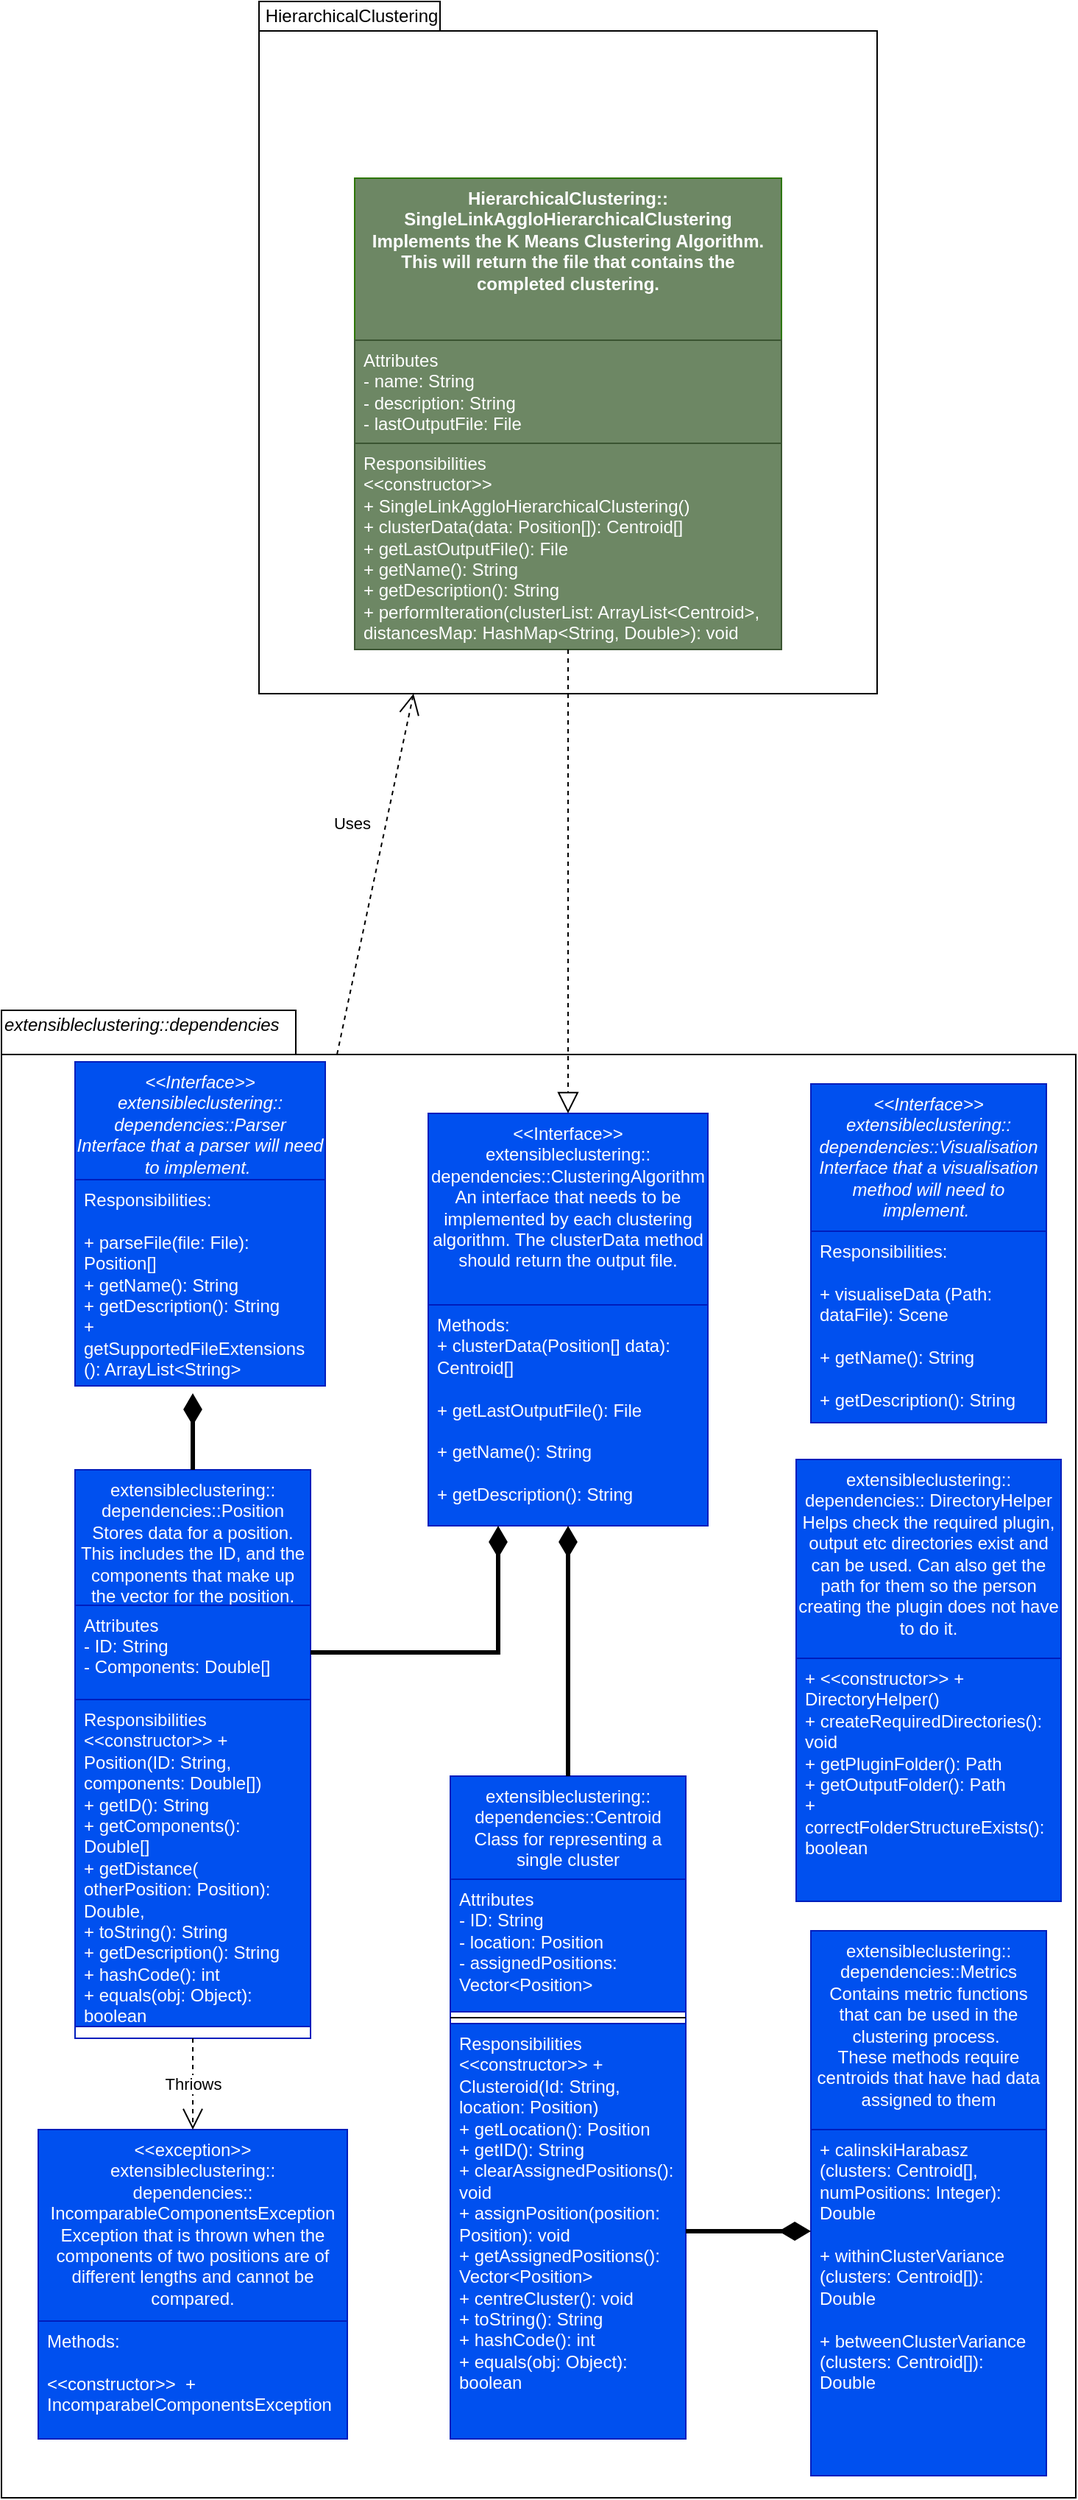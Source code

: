 <mxfile version="14.4.3" type="device"><diagram id="C5RBs43oDa-KdzZeNtuy" name="Page-1"><mxGraphModel dx="1933" dy="2166" grid="1" gridSize="10" guides="1" tooltips="1" connect="1" arrows="1" fold="1" page="1" pageScale="1" pageWidth="827" pageHeight="1169" math="0" shadow="0"><root><mxCell id="WIyWlLk6GJQsqaUBKTNV-0"/><mxCell id="WIyWlLk6GJQsqaUBKTNV-1" parent="WIyWlLk6GJQsqaUBKTNV-0"/><mxCell id="_c6p7peZff2YuiIEvVk1-25" value="" style="shape=folder;fontStyle=1;spacingTop=10;tabWidth=123;tabHeight=20;tabPosition=left;html=1;" parent="WIyWlLk6GJQsqaUBKTNV-1" vertex="1"><mxGeometry x="-603" y="-600" width="420" height="470" as="geometry"/></mxCell><mxCell id="IRKmWkOB3k26f_UwQ9ZZ-2" value="HierarchicalClustering:: SingleLinkAggloHierarchicalClustering&lt;br&gt;Implements the K Means Clustering Algorithm. This will return the file that contains the completed clustering." style="swimlane;fontStyle=1;align=center;verticalAlign=top;childLayout=stackLayout;horizontal=1;startSize=110;horizontalStack=0;resizeParent=1;resizeParentMax=0;resizeLast=0;collapsible=1;marginBottom=0;whiteSpace=wrap;labelBorderColor=none;html=1;strokeColor=#2D7600;fontColor=#ffffff;fillColor=#6D8764;" parent="WIyWlLk6GJQsqaUBKTNV-1" vertex="1"><mxGeometry x="-538" y="-480" width="290" height="320" as="geometry"/></mxCell><mxCell id="j5GkgwbDZ2L_h1NESqFo-0" value="Attributes&#10;- name: String&#10;- description: String&#10;- lastOutputFile: File" style="text;align=left;verticalAlign=top;spacingLeft=4;spacingRight=4;overflow=hidden;rotatable=0;points=[[0,0.5],[1,0.5]];portConstraint=eastwest;rounded=0;shadow=0;html=0;fontStyle=0;whiteSpace=wrap;strokeColor=#3A5431;fontColor=#ffffff;fillColor=#6D8764;" parent="IRKmWkOB3k26f_UwQ9ZZ-2" vertex="1"><mxGeometry y="110" width="290" height="70" as="geometry"/></mxCell><mxCell id="IRKmWkOB3k26f_UwQ9ZZ-5" value="Responsibilities&#10;&lt;&lt;constructor&gt;&gt; + SingleLinkAggloHierarchicalClustering()&#10;+ clusterData(data: Position[]): Centroid[]&#10;+ getLastOutputFile(): File&#10;+ getName(): String&#10;+ getDescription(): String&#10;+ performIteration(clusterList: ArrayList&lt;Centroid&gt;, distancesMap: HashMap&lt;String, Double&gt;): void" style="text;strokeColor=#3A5431;fillColor=#6d8764;align=left;verticalAlign=top;spacingLeft=4;spacingRight=4;overflow=hidden;rotatable=0;points=[[0,0.5],[1,0.5]];portConstraint=eastwest;whiteSpace=wrap;fontColor=#ffffff;" parent="IRKmWkOB3k26f_UwQ9ZZ-2" vertex="1"><mxGeometry y="180" width="290" height="140" as="geometry"/></mxCell><mxCell id="_c6p7peZff2YuiIEvVk1-0" value="" style="shape=folder;fontStyle=1;spacingTop=10;tabWidth=200;tabHeight=30;tabPosition=left;html=1;" parent="WIyWlLk6GJQsqaUBKTNV-1" vertex="1"><mxGeometry x="-778" y="85" width="730" height="1010" as="geometry"/></mxCell><mxCell id="_c6p7peZff2YuiIEvVk1-3" value="extensibleclustering::&#10;dependencies::Position&#10;Stores data for a position. This includes the ID, and the components that make up the vector for the position." style="swimlane;fontStyle=0;align=center;verticalAlign=top;childLayout=stackLayout;horizontal=1;startSize=92;horizontalStack=0;resizeParent=1;resizeLast=0;collapsible=1;marginBottom=0;rounded=0;shadow=0;strokeWidth=1;whiteSpace=wrap;fillColor=#0050ef;strokeColor=#001DBC;fontColor=#ffffff;" parent="WIyWlLk6GJQsqaUBKTNV-1" vertex="1"><mxGeometry x="-728" y="397" width="160" height="386" as="geometry"><mxRectangle x="130" y="380" width="160" height="26" as="alternateBounds"/></mxGeometry></mxCell><mxCell id="_c6p7peZff2YuiIEvVk1-4" value="Attributes&#10;- ID: String&#10;- Components: Double[]" style="text;align=left;verticalAlign=top;spacingLeft=4;spacingRight=4;overflow=hidden;rotatable=0;points=[[0,0.5],[1,0.5]];portConstraint=eastwest;rounded=0;shadow=0;html=0;fontStyle=0;fillColor=#0050ef;strokeColor=#001DBC;fontColor=#ffffff;" parent="_c6p7peZff2YuiIEvVk1-3" vertex="1"><mxGeometry y="92" width="160" height="64" as="geometry"/></mxCell><mxCell id="_c6p7peZff2YuiIEvVk1-6" value="Responsibilities&#10;&lt;&lt;constructor&gt;&gt; + Position(ID: String, components: Double[])&#10;+ getID(): String&#10;+ getComponents(): Double[]&#10;+ getDistance( otherPosition: Position): Double, &#10;+ toString(): String&#10;+ getDescription(): String&#10;+ hashCode(): int&#10;+ equals(obj: Object): boolean" style="text;align=left;verticalAlign=top;spacingLeft=4;spacingRight=4;overflow=hidden;rotatable=0;points=[[0,0.5],[1,0.5]];portConstraint=eastwest;fontStyle=0;whiteSpace=wrap;fillColor=#0050ef;strokeColor=#001DBC;fontColor=#ffffff;" parent="_c6p7peZff2YuiIEvVk1-3" vertex="1"><mxGeometry y="156" width="160" height="222" as="geometry"/></mxCell><mxCell id="_c6p7peZff2YuiIEvVk1-7" value="" style="endArrow=diamondThin;endSize=13;endFill=1;shadow=0;strokeWidth=3;rounded=0;edgeStyle=elbowEdgeStyle;elbow=vertical;strokeColor=#000000;entryX=0.5;entryY=1;entryDx=0;entryDy=0;" parent="WIyWlLk6GJQsqaUBKTNV-1" source="_c6p7peZff2YuiIEvVk1-3" edge="1"><mxGeometry width="160" relative="1" as="geometry"><mxPoint x="-648" y="208" as="sourcePoint"/><mxPoint x="-648" y="345" as="targetPoint"/></mxGeometry></mxCell><mxCell id="_c6p7peZff2YuiIEvVk1-8" value="&lt;span style=&quot;font-style: italic ; text-align: center&quot;&gt;extensibleclustering::&lt;/span&gt;&lt;span style=&quot;font-style: italic ; text-align: center&quot;&gt;dependencies&lt;/span&gt;" style="text;html=1;strokeColor=none;fillColor=none;align=left;verticalAlign=middle;whiteSpace=wrap;rounded=0;" parent="WIyWlLk6GJQsqaUBKTNV-1" vertex="1"><mxGeometry x="-778" y="75" width="250" height="40" as="geometry"/></mxCell><mxCell id="_c6p7peZff2YuiIEvVk1-9" value="&lt;&lt;Interface&gt;&gt;&#10;extensibleclustering::&#10;dependencies::ClusteringAlgorithm&#10;An interface that needs to be implemented by each clustering algorithm. The clusterData method should return the output file." style="swimlane;fontStyle=0;align=center;verticalAlign=top;childLayout=stackLayout;horizontal=1;startSize=130;horizontalStack=0;resizeParent=1;resizeLast=0;collapsible=1;marginBottom=0;rounded=0;shadow=0;strokeWidth=1;whiteSpace=wrap;fillColor=#0050ef;strokeColor=#001DBC;fontColor=#ffffff;" parent="WIyWlLk6GJQsqaUBKTNV-1" vertex="1"><mxGeometry x="-488" y="155" width="190" height="280" as="geometry"><mxRectangle x="130" y="380" width="160" height="26" as="alternateBounds"/></mxGeometry></mxCell><mxCell id="_c6p7peZff2YuiIEvVk1-10" value="Methods:&#10;+ clusterData(Position[] data): Centroid[] &#10;&#10;+ getLastOutputFile(): File&#10;&#10;+ getName(): String &#10;&#10;+ getDescription(): String" style="text;align=left;verticalAlign=top;spacingLeft=4;spacingRight=4;overflow=hidden;rotatable=0;points=[[0,0.5],[1,0.5]];portConstraint=eastwest;fontStyle=0;whiteSpace=wrap;fillColor=#0050ef;strokeColor=#001DBC;fontColor=#ffffff;" parent="_c6p7peZff2YuiIEvVk1-9" vertex="1"><mxGeometry y="130" width="190" height="150" as="geometry"/></mxCell><mxCell id="_c6p7peZff2YuiIEvVk1-11" value="extensibleclustering::&#10;dependencies::Metrics&#10;Contains metric functions that can be used in the clustering process. &#10;These methods require centroids that have had data assigned to them" style="swimlane;fontStyle=0;align=center;verticalAlign=top;childLayout=stackLayout;horizontal=1;startSize=135;horizontalStack=0;resizeParent=1;resizeLast=0;collapsible=1;marginBottom=0;rounded=0;shadow=0;strokeWidth=1;whiteSpace=wrap;fillColor=#0050ef;strokeColor=#001DBC;fontColor=#ffffff;" parent="WIyWlLk6GJQsqaUBKTNV-1" vertex="1"><mxGeometry x="-228" y="710" width="160" height="370" as="geometry"><mxRectangle x="130" y="380" width="160" height="26" as="alternateBounds"/></mxGeometry></mxCell><mxCell id="_c6p7peZff2YuiIEvVk1-12" value="+ calinskiHarabasz (clusters: Centroid[], numPositions: Integer): Double&#10;&#10;+ withinClusterVariance (clusters: Centroid[]): Double&#10;&#10;+ betweenClusterVariance (clusters: Centroid[]): Double" style="text;align=left;verticalAlign=top;spacingLeft=4;spacingRight=4;overflow=hidden;rotatable=0;points=[[0,0.5],[1,0.5]];portConstraint=eastwest;fontStyle=0;whiteSpace=wrap;fillColor=#0050ef;strokeColor=#001DBC;fontColor=#ffffff;" parent="_c6p7peZff2YuiIEvVk1-11" vertex="1"><mxGeometry y="135" width="160" height="235" as="geometry"/></mxCell><mxCell id="_c6p7peZff2YuiIEvVk1-13" value="extensibleclustering::&#10;dependencies::Centroid&#10;Class for representing a single cluster" style="swimlane;fontStyle=0;align=center;verticalAlign=top;childLayout=stackLayout;horizontal=1;startSize=70;horizontalStack=0;resizeParent=1;resizeLast=0;collapsible=1;marginBottom=0;rounded=0;shadow=0;strokeWidth=1;whiteSpace=wrap;fillColor=#0050ef;strokeColor=#001DBC;fontColor=#ffffff;" parent="WIyWlLk6GJQsqaUBKTNV-1" vertex="1"><mxGeometry x="-473" y="605" width="160" height="450" as="geometry"><mxRectangle x="130" y="380" width="160" height="26" as="alternateBounds"/></mxGeometry></mxCell><mxCell id="_c6p7peZff2YuiIEvVk1-14" value="Attributes&#10;- ID: String&#10;- location: Position&#10;- assignedPositions: Vector&lt;Position&gt;" style="text;align=left;verticalAlign=top;spacingLeft=4;spacingRight=4;overflow=hidden;rotatable=0;points=[[0,0.5],[1,0.5]];portConstraint=eastwest;rounded=0;shadow=0;html=0;fontStyle=0;whiteSpace=wrap;fillColor=#0050ef;strokeColor=#001DBC;fontColor=#ffffff;" parent="_c6p7peZff2YuiIEvVk1-13" vertex="1"><mxGeometry y="70" width="160" height="90" as="geometry"/></mxCell><mxCell id="_c6p7peZff2YuiIEvVk1-15" value="" style="line;html=1;strokeWidth=1;align=left;verticalAlign=middle;spacingTop=-1;spacingLeft=3;spacingRight=3;rotatable=0;labelPosition=right;points=[];portConstraint=eastwest;" parent="_c6p7peZff2YuiIEvVk1-13" vertex="1"><mxGeometry y="160" width="160" height="8" as="geometry"/></mxCell><mxCell id="_c6p7peZff2YuiIEvVk1-16" value="Responsibilities&#10;&lt;&lt;constructor&gt;&gt; + Clusteroid(Id: String, location: Position)&#10;+ getLocation(): Position&#10;+ getID(): String&#10;+ clearAssignedPositions(): void&#10;+ assignPosition(position: Position): void&#10;+ getAssignedPositions(): Vector&lt;Position&gt;&#10;+ centreCluster(): void&#10;+ toString(): String&#10;+ hashCode(): int&#10;+ equals(obj: Object): boolean" style="text;align=left;verticalAlign=top;spacingLeft=4;spacingRight=4;overflow=hidden;rotatable=0;points=[[0,0.5],[1,0.5]];portConstraint=eastwest;fontStyle=0;whiteSpace=wrap;fillColor=#0050ef;strokeColor=#001DBC;fontColor=#ffffff;" parent="_c6p7peZff2YuiIEvVk1-13" vertex="1"><mxGeometry y="168" width="160" height="282" as="geometry"/></mxCell><mxCell id="_c6p7peZff2YuiIEvVk1-17" value="" style="endArrow=diamondThin;endSize=13;endFill=1;shadow=0;strokeWidth=3;rounded=0;edgeStyle=elbowEdgeStyle;elbow=vertical;strokeColor=#000000;entryX=0.25;entryY=1;entryDx=0;entryDy=0;exitX=1;exitY=0.5;exitDx=0;exitDy=0;" parent="WIyWlLk6GJQsqaUBKTNV-1" source="_c6p7peZff2YuiIEvVk1-4" target="_c6p7peZff2YuiIEvVk1-9" edge="1"><mxGeometry width="160" relative="1" as="geometry"><mxPoint x="-508" y="547" as="sourcePoint"/><mxPoint x="-508" y="495" as="targetPoint"/><Array as="points"><mxPoint x="-438" y="521"/></Array></mxGeometry></mxCell><mxCell id="_c6p7peZff2YuiIEvVk1-18" value="" style="endArrow=diamondThin;endSize=13;endFill=1;shadow=0;strokeWidth=3;rounded=0;edgeStyle=elbowEdgeStyle;elbow=vertical;strokeColor=#000000;entryX=0.5;entryY=1;entryDx=0;entryDy=0;exitX=0.5;exitY=0;exitDx=0;exitDy=0;" parent="WIyWlLk6GJQsqaUBKTNV-1" source="_c6p7peZff2YuiIEvVk1-13" target="_c6p7peZff2YuiIEvVk1-9" edge="1"><mxGeometry width="160" relative="1" as="geometry"><mxPoint x="-413.5" y="587" as="sourcePoint"/><mxPoint x="-413.5" y="535" as="targetPoint"/></mxGeometry></mxCell><mxCell id="_c6p7peZff2YuiIEvVk1-19" value="&lt;&lt;exception&gt;&gt;&#10;extensibleclustering::&#10;dependencies:: IncomparableComponentsException&#10;Exception that is thrown when the components of two positions are of different lengths and cannot be compared." style="swimlane;fontStyle=0;align=center;verticalAlign=top;childLayout=stackLayout;horizontal=1;startSize=130;horizontalStack=0;resizeParent=1;resizeLast=0;collapsible=1;marginBottom=0;rounded=0;shadow=0;strokeWidth=1;whiteSpace=wrap;fillColor=#0050ef;strokeColor=#001DBC;fontColor=#ffffff;" parent="WIyWlLk6GJQsqaUBKTNV-1" vertex="1"><mxGeometry x="-753" y="845" width="210" height="210" as="geometry"><mxRectangle x="130" y="380" width="160" height="26" as="alternateBounds"/></mxGeometry></mxCell><mxCell id="_c6p7peZff2YuiIEvVk1-20" value="Methods: &#10;&#10;&lt;&lt;constructor&gt;&gt;  + IncomparabelComponentsException" style="text;align=left;verticalAlign=top;spacingLeft=4;spacingRight=4;overflow=hidden;rotatable=0;points=[[0,0.5],[1,0.5]];portConstraint=eastwest;fontStyle=0;whiteSpace=wrap;fillColor=#0050ef;strokeColor=#001DBC;fontColor=#ffffff;" parent="_c6p7peZff2YuiIEvVk1-19" vertex="1"><mxGeometry y="130" width="210" height="80" as="geometry"/></mxCell><mxCell id="_c6p7peZff2YuiIEvVk1-21" value="Thriows" style="endArrow=open;endSize=12;dashed=1;html=1;entryX=0.5;entryY=0;entryDx=0;entryDy=0;exitX=0.5;exitY=1;exitDx=0;exitDy=0;" parent="WIyWlLk6GJQsqaUBKTNV-1" source="_c6p7peZff2YuiIEvVk1-3" target="_c6p7peZff2YuiIEvVk1-19" edge="1"><mxGeometry width="160" relative="1" as="geometry"><mxPoint x="-88" y="615" as="sourcePoint"/><mxPoint x="72" y="615" as="targetPoint"/></mxGeometry></mxCell><mxCell id="_c6p7peZff2YuiIEvVk1-22" value="" style="endArrow=diamondThin;endSize=13;endFill=1;shadow=0;strokeWidth=3;rounded=0;edgeStyle=elbowEdgeStyle;elbow=vertical;strokeColor=#000000;exitX=1;exitY=0.5;exitDx=0;exitDy=0;" parent="WIyWlLk6GJQsqaUBKTNV-1" source="_c6p7peZff2YuiIEvVk1-16" edge="1"><mxGeometry width="160" relative="1" as="geometry"><mxPoint x="-268" y="775" as="sourcePoint"/><mxPoint x="-228" y="914" as="targetPoint"/><Array as="points"><mxPoint x="-268" y="914"/></Array></mxGeometry></mxCell><mxCell id="_c6p7peZff2YuiIEvVk1-27" value="HierarchicalClustering" style="text;html=1;strokeColor=none;fillColor=none;align=center;verticalAlign=middle;whiteSpace=wrap;rounded=0;" parent="WIyWlLk6GJQsqaUBKTNV-1" vertex="1"><mxGeometry x="-570" y="-600" width="60" height="20" as="geometry"/></mxCell><mxCell id="_c6p7peZff2YuiIEvVk1-29" value="" style="endArrow=block;dashed=1;endFill=0;endSize=12;html=1;entryX=0.5;entryY=0;entryDx=0;entryDy=0;exitX=0.5;exitY=1;exitDx=0;exitDy=0;exitPerimeter=0;" parent="WIyWlLk6GJQsqaUBKTNV-1" source="IRKmWkOB3k26f_UwQ9ZZ-5" target="_c6p7peZff2YuiIEvVk1-9" edge="1"><mxGeometry width="160" relative="1" as="geometry"><mxPoint x="-398" y="-140" as="sourcePoint"/><mxPoint x="-398" y="155" as="targetPoint"/><Array as="points"/></mxGeometry></mxCell><mxCell id="_c6p7peZff2YuiIEvVk1-30" value="Uses" style="endArrow=open;endSize=12;dashed=1;html=1;entryX=0.25;entryY=1;entryDx=0;entryDy=0;entryPerimeter=0;" parent="WIyWlLk6GJQsqaUBKTNV-1" target="_c6p7peZff2YuiIEvVk1-25" edge="1"><mxGeometry x="0.243" y="23" width="160" relative="1" as="geometry"><mxPoint x="-550" y="115" as="sourcePoint"/><mxPoint x="-390" y="115" as="targetPoint"/><mxPoint as="offset"/></mxGeometry></mxCell><mxCell id="mhjqT_3Vx76O35HIvxfX-0" value="extensibleclustering::&#10;dependencies:: DirectoryHelper&#10;Helps check the required plugin, output etc directories exist and can be used. Can also get the path for them so the person creating the plugin does not have to do it." style="swimlane;fontStyle=0;align=center;verticalAlign=top;childLayout=stackLayout;horizontal=1;startSize=135;horizontalStack=0;resizeParent=1;resizeLast=0;collapsible=1;marginBottom=0;rounded=0;shadow=0;strokeWidth=1;whiteSpace=wrap;fillColor=#0050ef;strokeColor=#001DBC;fontColor=#ffffff;" parent="WIyWlLk6GJQsqaUBKTNV-1" vertex="1"><mxGeometry x="-238" y="390" width="180" height="300" as="geometry"><mxRectangle x="130" y="380" width="160" height="26" as="alternateBounds"/></mxGeometry></mxCell><mxCell id="mhjqT_3Vx76O35HIvxfX-1" value="+ &lt;&lt;constructor&gt;&gt; + DirectoryHelper()&#10;+ createRequiredDirectories(): void&#10;+ getPluginFolder(): Path&#10;+ getOutputFolder(): Path&#10;+ correctFolderStructureExists(): boolean" style="text;align=left;verticalAlign=top;spacingLeft=4;spacingRight=4;overflow=hidden;rotatable=0;points=[[0,0.5],[1,0.5]];portConstraint=eastwest;fontStyle=0;whiteSpace=wrap;fillColor=#0050ef;strokeColor=#001DBC;fontColor=#ffffff;" parent="mhjqT_3Vx76O35HIvxfX-0" vertex="1"><mxGeometry y="135" width="180" height="165" as="geometry"/></mxCell><mxCell id="Gm4vgGQqQ0nUmtKNAWcu-0" value="&lt;&lt;Interface&gt;&gt;&#10;extensibleclustering::&#10;dependencies::Visualisation&#10;Interface that a visualisation method will need to implement. " style="swimlane;fontStyle=2;align=center;verticalAlign=top;childLayout=stackLayout;horizontal=1;startSize=100;horizontalStack=0;resizeParent=1;resizeLast=0;collapsible=1;marginBottom=0;rounded=0;shadow=0;strokeWidth=1;whiteSpace=wrap;fillColor=#0050ef;strokeColor=#001DBC;fontColor=#ffffff;" parent="WIyWlLk6GJQsqaUBKTNV-1" vertex="1"><mxGeometry x="-228" y="135" width="160" height="230" as="geometry"><mxRectangle x="230" y="140" width="160" height="26" as="alternateBounds"/></mxGeometry></mxCell><mxCell id="Gm4vgGQqQ0nUmtKNAWcu-1" value="Responsibilities:&#10;&#10;+ visualiseData (Path: dataFile): Scene&#10;&#10;+ getName(): String&#10;&#10;+ getDescription(): String" style="text;align=left;verticalAlign=top;spacingLeft=4;spacingRight=4;overflow=hidden;rotatable=0;points=[[0,0.5],[1,0.5]];portConstraint=eastwest;whiteSpace=wrap;fillColor=#0050ef;strokeColor=#001DBC;fontColor=#ffffff;" parent="Gm4vgGQqQ0nUmtKNAWcu-0" vertex="1"><mxGeometry y="100" width="160" height="130" as="geometry"/></mxCell><mxCell id="t5NYVhcZbn7SRGuR8s7o-1" value="&lt;&lt;Interface&gt;&gt;&#10;extensibleclustering::&#10;dependencies::Parser&#10;Interface that a parser will need to implement. " style="swimlane;fontStyle=2;align=center;verticalAlign=top;childLayout=stackLayout;horizontal=1;startSize=80;horizontalStack=0;resizeParent=1;resizeLast=0;collapsible=1;marginBottom=0;rounded=0;shadow=0;strokeWidth=1;whiteSpace=wrap;fillColor=#0050ef;strokeColor=#001DBC;fontColor=#ffffff;" vertex="1" parent="WIyWlLk6GJQsqaUBKTNV-1"><mxGeometry x="-728" y="120" width="170" height="220" as="geometry"><mxRectangle x="230" y="140" width="160" height="26" as="alternateBounds"/></mxGeometry></mxCell><mxCell id="t5NYVhcZbn7SRGuR8s7o-2" value="Responsibilities:&#10;&#10;+ parseFile(file: File):  Position[] &#10;+ getName(): String&#10;+ getDescription(): String&#10;+ getSupportedFileExtensions (): ArrayList&lt;String&gt;" style="text;align=left;verticalAlign=top;spacingLeft=4;spacingRight=4;overflow=hidden;rotatable=0;points=[[0,0.5],[1,0.5]];portConstraint=eastwest;whiteSpace=wrap;fillColor=#0050ef;strokeColor=#001DBC;fontColor=#ffffff;" vertex="1" parent="t5NYVhcZbn7SRGuR8s7o-1"><mxGeometry y="80" width="170" height="140" as="geometry"/></mxCell></root></mxGraphModel></diagram></mxfile>